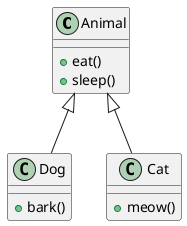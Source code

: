 @startuml
class Animal {
  +eat()
  +sleep()
}

class Dog {
  +bark()
}

class Cat {
  +meow()
}

Animal <|-- Dog
Animal <|-- Cat
@enduml